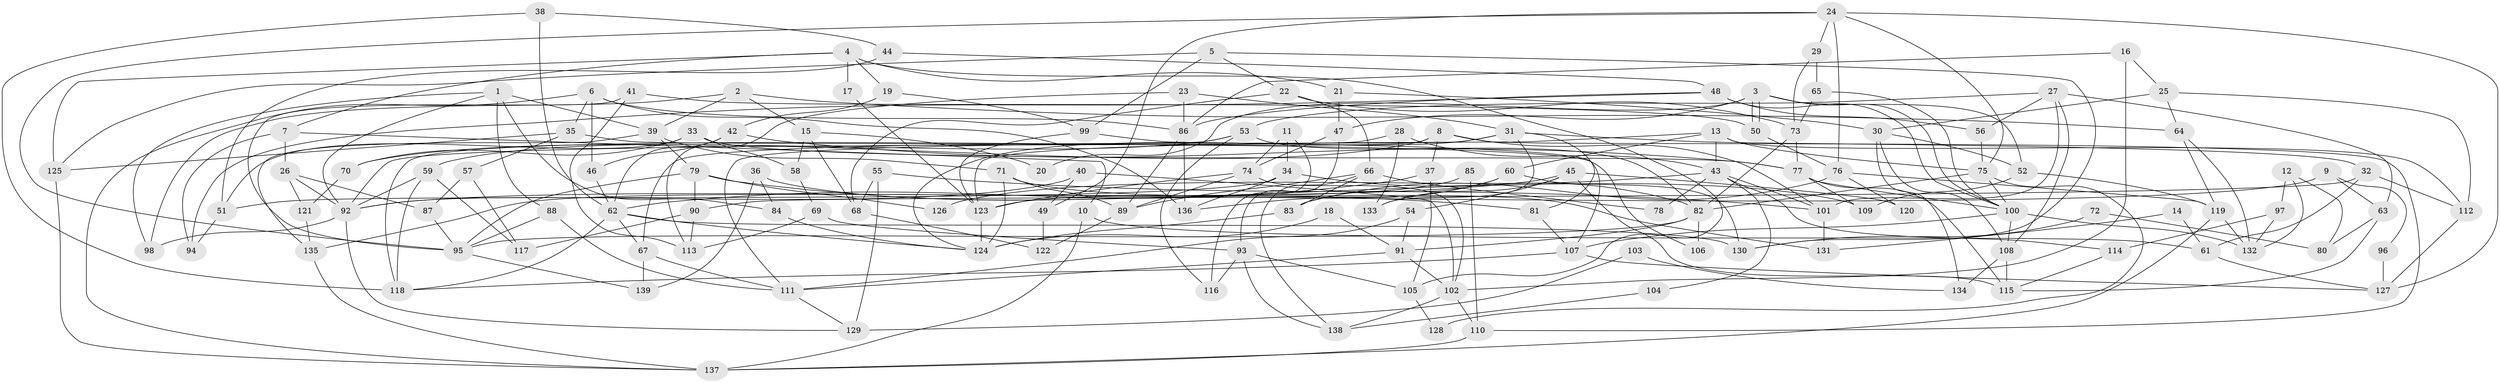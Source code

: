 // Generated by graph-tools (version 1.1) at 2025/26/03/09/25 03:26:19]
// undirected, 139 vertices, 278 edges
graph export_dot {
graph [start="1"]
  node [color=gray90,style=filled];
  1;
  2;
  3;
  4;
  5;
  6;
  7;
  8;
  9;
  10;
  11;
  12;
  13;
  14;
  15;
  16;
  17;
  18;
  19;
  20;
  21;
  22;
  23;
  24;
  25;
  26;
  27;
  28;
  29;
  30;
  31;
  32;
  33;
  34;
  35;
  36;
  37;
  38;
  39;
  40;
  41;
  42;
  43;
  44;
  45;
  46;
  47;
  48;
  49;
  50;
  51;
  52;
  53;
  54;
  55;
  56;
  57;
  58;
  59;
  60;
  61;
  62;
  63;
  64;
  65;
  66;
  67;
  68;
  69;
  70;
  71;
  72;
  73;
  74;
  75;
  76;
  77;
  78;
  79;
  80;
  81;
  82;
  83;
  84;
  85;
  86;
  87;
  88;
  89;
  90;
  91;
  92;
  93;
  94;
  95;
  96;
  97;
  98;
  99;
  100;
  101;
  102;
  103;
  104;
  105;
  106;
  107;
  108;
  109;
  110;
  111;
  112;
  113;
  114;
  115;
  116;
  117;
  118;
  119;
  120;
  121;
  122;
  123;
  124;
  125;
  126;
  127;
  128;
  129;
  130;
  131;
  132;
  133;
  134;
  135;
  136;
  137;
  138;
  139;
  1 -- 39;
  1 -- 88;
  1 -- 84;
  1 -- 92;
  1 -- 98;
  2 -- 98;
  2 -- 39;
  2 -- 15;
  2 -- 64;
  3 -- 50;
  3 -- 50;
  3 -- 100;
  3 -- 20;
  3 -- 47;
  3 -- 52;
  4 -- 105;
  4 -- 125;
  4 -- 7;
  4 -- 17;
  4 -- 19;
  4 -- 21;
  5 -- 99;
  5 -- 130;
  5 -- 22;
  5 -- 125;
  6 -- 136;
  6 -- 137;
  6 -- 35;
  6 -- 46;
  6 -- 86;
  7 -- 10;
  7 -- 26;
  7 -- 94;
  8 -- 101;
  8 -- 118;
  8 -- 37;
  8 -- 59;
  8 -- 110;
  9 -- 63;
  9 -- 135;
  9 -- 96;
  10 -- 137;
  10 -- 61;
  11 -- 34;
  11 -- 74;
  11 -- 116;
  12 -- 132;
  12 -- 97;
  12 -- 80;
  13 -- 123;
  13 -- 75;
  13 -- 43;
  13 -- 60;
  13 -- 112;
  14 -- 61;
  14 -- 131;
  15 -- 68;
  15 -- 20;
  15 -- 58;
  16 -- 102;
  16 -- 25;
  16 -- 86;
  17 -- 123;
  18 -- 91;
  18 -- 124;
  19 -- 99;
  19 -- 42;
  21 -- 47;
  21 -- 30;
  22 -- 73;
  22 -- 66;
  22 -- 68;
  23 -- 31;
  23 -- 86;
  23 -- 113;
  24 -- 29;
  24 -- 95;
  24 -- 49;
  24 -- 75;
  24 -- 76;
  24 -- 127;
  25 -- 64;
  25 -- 30;
  25 -- 112;
  26 -- 92;
  26 -- 87;
  26 -- 121;
  27 -- 53;
  27 -- 56;
  27 -- 63;
  27 -- 101;
  27 -- 108;
  28 -- 43;
  28 -- 92;
  28 -- 133;
  29 -- 65;
  29 -- 73;
  30 -- 52;
  30 -- 108;
  30 -- 134;
  31 -- 67;
  31 -- 133;
  31 -- 32;
  31 -- 81;
  31 -- 124;
  32 -- 112;
  32 -- 61;
  32 -- 90;
  33 -- 51;
  33 -- 77;
  33 -- 58;
  33 -- 70;
  34 -- 82;
  34 -- 136;
  34 -- 51;
  35 -- 125;
  35 -- 57;
  35 -- 106;
  36 -- 84;
  36 -- 109;
  36 -- 139;
  37 -- 62;
  37 -- 105;
  38 -- 62;
  38 -- 118;
  38 -- 44;
  39 -- 135;
  39 -- 79;
  39 -- 71;
  40 -- 102;
  40 -- 92;
  40 -- 49;
  41 -- 113;
  41 -- 95;
  41 -- 50;
  42 -- 62;
  42 -- 46;
  42 -- 77;
  43 -- 101;
  43 -- 78;
  43 -- 104;
  43 -- 114;
  43 -- 126;
  44 -- 48;
  44 -- 51;
  45 -- 115;
  45 -- 92;
  45 -- 54;
  45 -- 120;
  45 -- 133;
  46 -- 62;
  47 -- 93;
  47 -- 74;
  48 -- 94;
  48 -- 86;
  48 -- 56;
  48 -- 100;
  49 -- 122;
  50 -- 76;
  51 -- 94;
  52 -- 119;
  52 -- 109;
  53 -- 82;
  53 -- 116;
  53 -- 70;
  53 -- 111;
  54 -- 111;
  54 -- 91;
  55 -- 129;
  55 -- 68;
  55 -- 101;
  56 -- 75;
  57 -- 117;
  57 -- 87;
  58 -- 69;
  59 -- 118;
  59 -- 92;
  59 -- 117;
  60 -- 83;
  60 -- 130;
  60 -- 136;
  61 -- 127;
  62 -- 124;
  62 -- 67;
  62 -- 118;
  62 -- 130;
  63 -- 115;
  63 -- 80;
  64 -- 119;
  64 -- 132;
  65 -- 73;
  65 -- 100;
  66 -- 83;
  66 -- 78;
  66 -- 89;
  66 -- 138;
  67 -- 139;
  67 -- 111;
  68 -- 122;
  69 -- 113;
  69 -- 93;
  70 -- 121;
  71 -- 89;
  71 -- 124;
  71 -- 131;
  72 -- 130;
  72 -- 80;
  73 -- 77;
  73 -- 82;
  74 -- 89;
  74 -- 102;
  74 -- 123;
  75 -- 100;
  75 -- 82;
  75 -- 128;
  76 -- 83;
  76 -- 119;
  76 -- 120;
  77 -- 100;
  77 -- 109;
  77 -- 115;
  79 -- 95;
  79 -- 81;
  79 -- 90;
  79 -- 126;
  81 -- 107;
  82 -- 91;
  82 -- 95;
  82 -- 106;
  83 -- 124;
  84 -- 124;
  85 -- 110;
  85 -- 123;
  86 -- 89;
  86 -- 136;
  87 -- 95;
  88 -- 111;
  88 -- 95;
  89 -- 122;
  90 -- 113;
  90 -- 117;
  91 -- 111;
  91 -- 102;
  92 -- 98;
  92 -- 129;
  93 -- 138;
  93 -- 105;
  93 -- 116;
  95 -- 139;
  96 -- 127;
  97 -- 132;
  97 -- 114;
  99 -- 123;
  99 -- 107;
  100 -- 108;
  100 -- 107;
  100 -- 132;
  101 -- 131;
  102 -- 110;
  102 -- 138;
  103 -- 129;
  103 -- 134;
  104 -- 138;
  105 -- 128;
  107 -- 127;
  107 -- 118;
  108 -- 115;
  108 -- 134;
  110 -- 137;
  111 -- 129;
  112 -- 127;
  114 -- 115;
  119 -- 132;
  119 -- 137;
  121 -- 135;
  123 -- 124;
  125 -- 137;
  135 -- 137;
}

